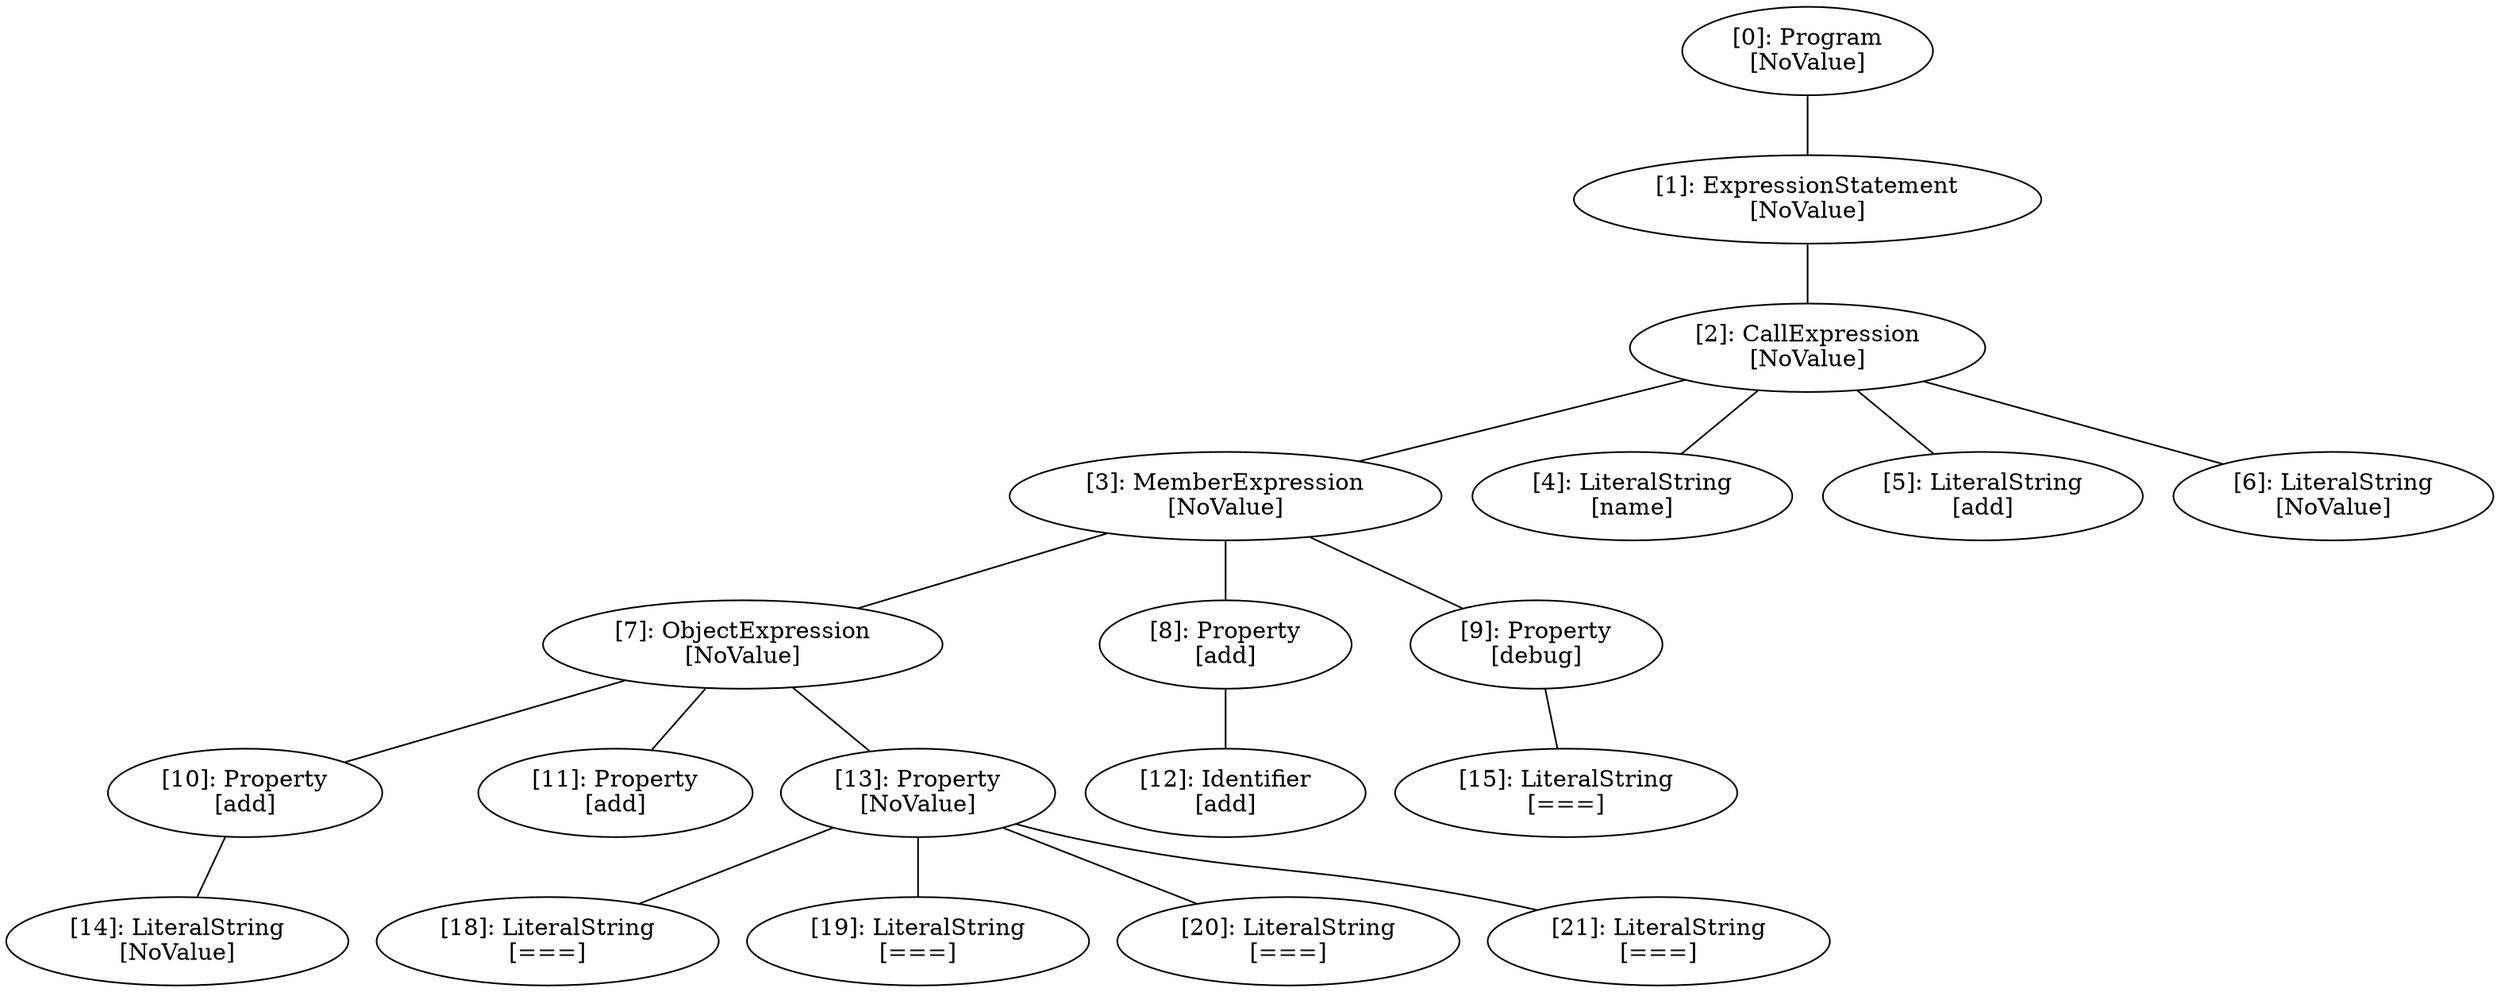 // Result
graph {
	0 [label="[0]: Program
[NoValue]"]
	1 [label="[1]: ExpressionStatement
[NoValue]"]
	2 [label="[2]: CallExpression
[NoValue]"]
	3 [label="[3]: MemberExpression
[NoValue]"]
	4 [label="[4]: LiteralString
[name]"]
	5 [label="[5]: LiteralString
[add]"]
	6 [label="[6]: LiteralString
[NoValue]"]
	7 [label="[7]: ObjectExpression
[NoValue]"]
	8 [label="[8]: Property
[add]"]
	9 [label="[9]: Property
[debug]"]
	10 [label="[10]: Property
[add]"]
	11 [label="[11]: Property
[add]"]
	12 [label="[12]: Identifier
[add]"]
	13 [label="[13]: Property
[NoValue]"]
	14 [label="[14]: LiteralString
[NoValue]"]
	15 [label="[15]: LiteralString
[===]"]
	18 [label="[18]: LiteralString
[===]"]
	19 [label="[19]: LiteralString
[===]"]
	20 [label="[20]: LiteralString
[===]"]
	21 [label="[21]: LiteralString
[===]"]
	0 -- 1
	1 -- 2
	2 -- 3
	2 -- 4
	2 -- 5
	2 -- 6
	3 -- 7
	3 -- 8
	3 -- 9
	7 -- 10
	7 -- 11
	7 -- 13
	8 -- 12
	9 -- 15
	10 -- 14
	13 -- 18
	13 -- 19
	13 -- 20
	13 -- 21
}
